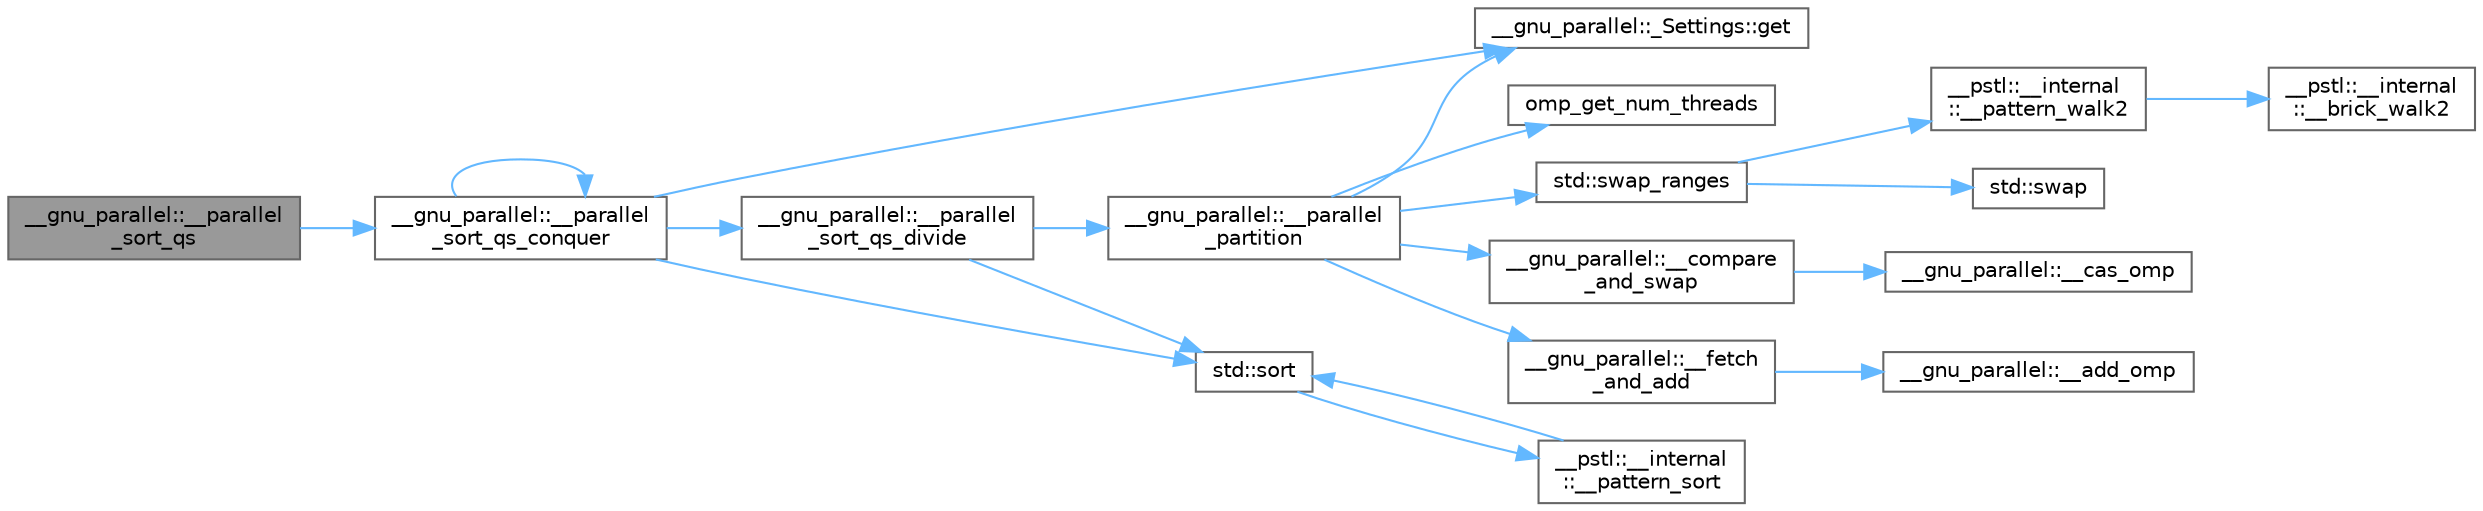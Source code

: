 digraph "__gnu_parallel::__parallel_sort_qs"
{
 // LATEX_PDF_SIZE
  bgcolor="transparent";
  edge [fontname=Helvetica,fontsize=10,labelfontname=Helvetica,labelfontsize=10];
  node [fontname=Helvetica,fontsize=10,shape=box,height=0.2,width=0.4];
  rankdir="LR";
  Node1 [id="Node000001",label="__gnu_parallel::__parallel\l_sort_qs",height=0.2,width=0.4,color="gray40", fillcolor="grey60", style="filled", fontcolor="black",tooltip="Unbalanced quicksort main call."];
  Node1 -> Node2 [id="edge1_Node000001_Node000002",color="steelblue1",style="solid",tooltip=" "];
  Node2 [id="Node000002",label="__gnu_parallel::__parallel\l_sort_qs_conquer",height=0.2,width=0.4,color="grey40", fillcolor="white", style="filled",URL="$namespace____gnu__parallel.html#a06c506308856b684737d24944a93a42e",tooltip="Unbalanced quicksort conquer step."];
  Node2 -> Node2 [id="edge2_Node000002_Node000002",color="steelblue1",style="solid",tooltip=" "];
  Node2 -> Node3 [id="edge3_Node000002_Node000003",color="steelblue1",style="solid",tooltip=" "];
  Node3 [id="Node000003",label="__gnu_parallel::__parallel\l_sort_qs_divide",height=0.2,width=0.4,color="grey40", fillcolor="white", style="filled",URL="$namespace____gnu__parallel.html#a67cbf5b9027d7c9c4f80f80ba104cf99",tooltip="Unbalanced quicksort divide step."];
  Node3 -> Node4 [id="edge4_Node000003_Node000004",color="steelblue1",style="solid",tooltip=" "];
  Node4 [id="Node000004",label="__gnu_parallel::__parallel\l_partition",height=0.2,width=0.4,color="grey40", fillcolor="white", style="filled",URL="$namespace____gnu__parallel.html#ac870af1d69405f2f53cd7a96e1d92348",tooltip="Parallel implementation of std::partition."];
  Node4 -> Node5 [id="edge5_Node000004_Node000005",color="steelblue1",style="solid",tooltip=" "];
  Node5 [id="Node000005",label="__gnu_parallel::__compare\l_and_swap",height=0.2,width=0.4,color="grey40", fillcolor="white", style="filled",URL="$namespace____gnu__parallel.html#accd4441e0f846fee44966195a91e9e68",tooltip="Compare-and-swap."];
  Node5 -> Node6 [id="edge6_Node000005_Node000006",color="steelblue1",style="solid",tooltip=" "];
  Node6 [id="Node000006",label="__gnu_parallel::__cas_omp",height=0.2,width=0.4,color="grey40", fillcolor="white", style="filled",URL="$namespace____gnu__parallel.html#a9209142c30164030551903748dd4206a",tooltip=" "];
  Node4 -> Node7 [id="edge7_Node000004_Node000007",color="steelblue1",style="solid",tooltip=" "];
  Node7 [id="Node000007",label="__gnu_parallel::__fetch\l_and_add",height=0.2,width=0.4,color="grey40", fillcolor="white", style="filled",URL="$namespace____gnu__parallel.html#a56a5a84c8a6049cd3cc83968c6eae088",tooltip="Add a value to a variable, atomically."];
  Node7 -> Node8 [id="edge8_Node000007_Node000008",color="steelblue1",style="solid",tooltip=" "];
  Node8 [id="Node000008",label="__gnu_parallel::__add_omp",height=0.2,width=0.4,color="grey40", fillcolor="white", style="filled",URL="$namespace____gnu__parallel.html#a4096ee6025f5c32e1524971c2eae0407",tooltip=" "];
  Node4 -> Node9 [id="edge9_Node000004_Node000009",color="steelblue1",style="solid",tooltip=" "];
  Node9 [id="Node000009",label="__gnu_parallel::_Settings::get",height=0.2,width=0.4,color="grey40", fillcolor="white", style="filled",URL="$struct____gnu__parallel_1_1___settings.html#adf11d9453707f1145a9e221ab7630bd3",tooltip="Get the global settings."];
  Node4 -> Node10 [id="edge10_Node000004_Node000010",color="steelblue1",style="solid",tooltip=" "];
  Node10 [id="Node000010",label="omp_get_num_threads",height=0.2,width=0.4,color="grey40", fillcolor="white", style="filled",URL="$_classes_2lib_2include_2omp_8h.html#ac42ead04531fd33507e3d3a6f648b200",tooltip=" "];
  Node4 -> Node11 [id="edge11_Node000004_Node000011",color="steelblue1",style="solid",tooltip=" "];
  Node11 [id="Node000011",label="std::swap_ranges",height=0.2,width=0.4,color="grey40", fillcolor="white", style="filled",URL="$namespacestd.html#ab5c0ba367019a22e04563f7ecbf2f200",tooltip=" "];
  Node11 -> Node12 [id="edge12_Node000011_Node000012",color="steelblue1",style="solid",tooltip=" "];
  Node12 [id="Node000012",label="__pstl::__internal\l::__pattern_walk2",height=0.2,width=0.4,color="grey40", fillcolor="white", style="filled",URL="$namespace____pstl_1_1____internal.html#a70065033fe2904641ef4cceafc92c7a0",tooltip=" "];
  Node12 -> Node13 [id="edge13_Node000012_Node000013",color="steelblue1",style="solid",tooltip=" "];
  Node13 [id="Node000013",label="__pstl::__internal\l::__brick_walk2",height=0.2,width=0.4,color="grey40", fillcolor="white", style="filled",URL="$namespace____pstl_1_1____internal.html#a64612fede4b3b107931bb84c68e45e70",tooltip=" "];
  Node11 -> Node14 [id="edge14_Node000011_Node000014",color="steelblue1",style="solid",tooltip=" "];
  Node14 [id="Node000014",label="std::swap",height=0.2,width=0.4,color="grey40", fillcolor="white", style="filled",URL="$namespacestd.html#a3ece115a1c8ed9020a20f1d0b70efda8",tooltip="exchanges the values of two JSON objects"];
  Node3 -> Node15 [id="edge15_Node000003_Node000015",color="steelblue1",style="solid",tooltip=" "];
  Node15 [id="Node000015",label="std::sort",height=0.2,width=0.4,color="grey40", fillcolor="white", style="filled",URL="$namespacestd.html#a73a397864aa701b5bd48fae555f4f935",tooltip=" "];
  Node15 -> Node16 [id="edge16_Node000015_Node000016",color="steelblue1",style="solid",tooltip=" "];
  Node16 [id="Node000016",label="__pstl::__internal\l::__pattern_sort",height=0.2,width=0.4,color="grey40", fillcolor="white", style="filled",URL="$namespace____pstl_1_1____internal.html#a5ccc13fdf58da10d6d45be7770ad0a4c",tooltip=" "];
  Node16 -> Node15 [id="edge17_Node000016_Node000015",color="steelblue1",style="solid",tooltip=" "];
  Node2 -> Node9 [id="edge18_Node000002_Node000009",color="steelblue1",style="solid",tooltip=" "];
  Node2 -> Node15 [id="edge19_Node000002_Node000015",color="steelblue1",style="solid",tooltip=" "];
}
